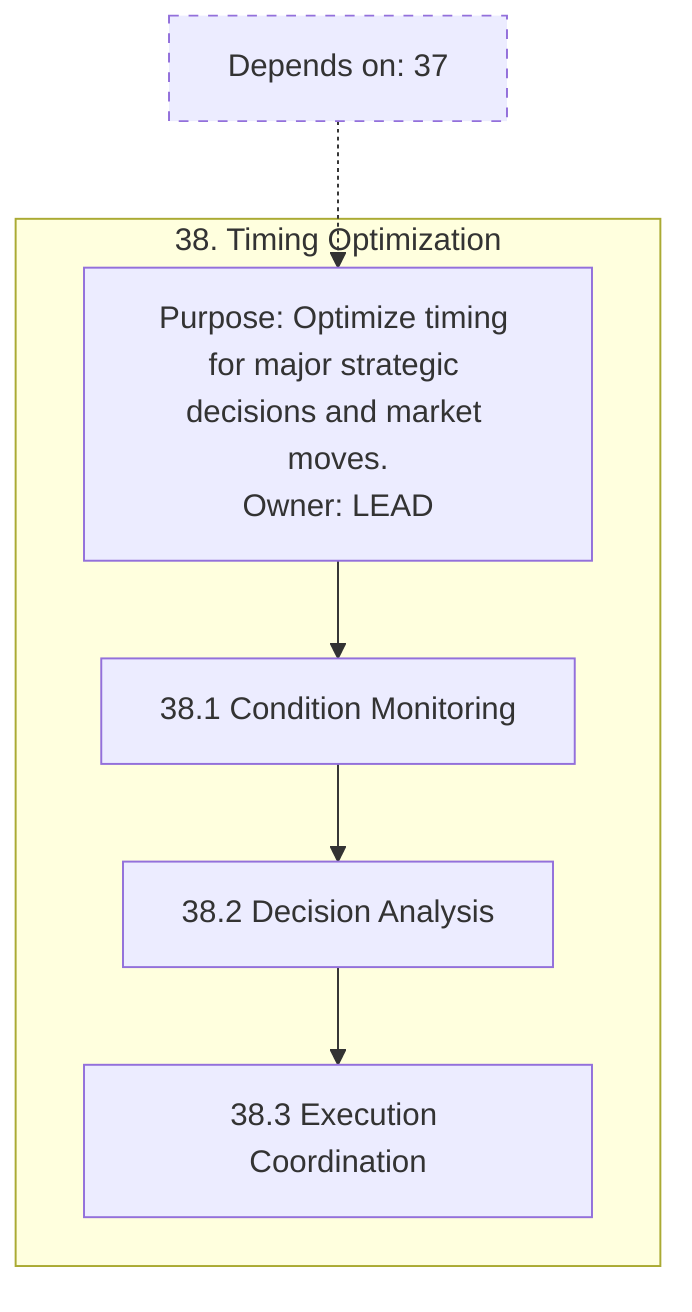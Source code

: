 flowchart TB
%% Stage 38 Detail
subgraph S38["38. Timing Optimization"]
  S38_root["Purpose: Optimize timing for major strategic decisions and market moves.
Owner: LEAD"]
  S38_A["38.1 Condition Monitoring"]
  S38_B["38.2 Decision Analysis"]
  S38_C["38.3 Execution Coordination"]
  S38_root --> S38_A --> S38_B --> S38_C
end
classDef dep stroke-dasharray: 5 5;
D38["Depends on: 37"]:::dep -.-> S38_root